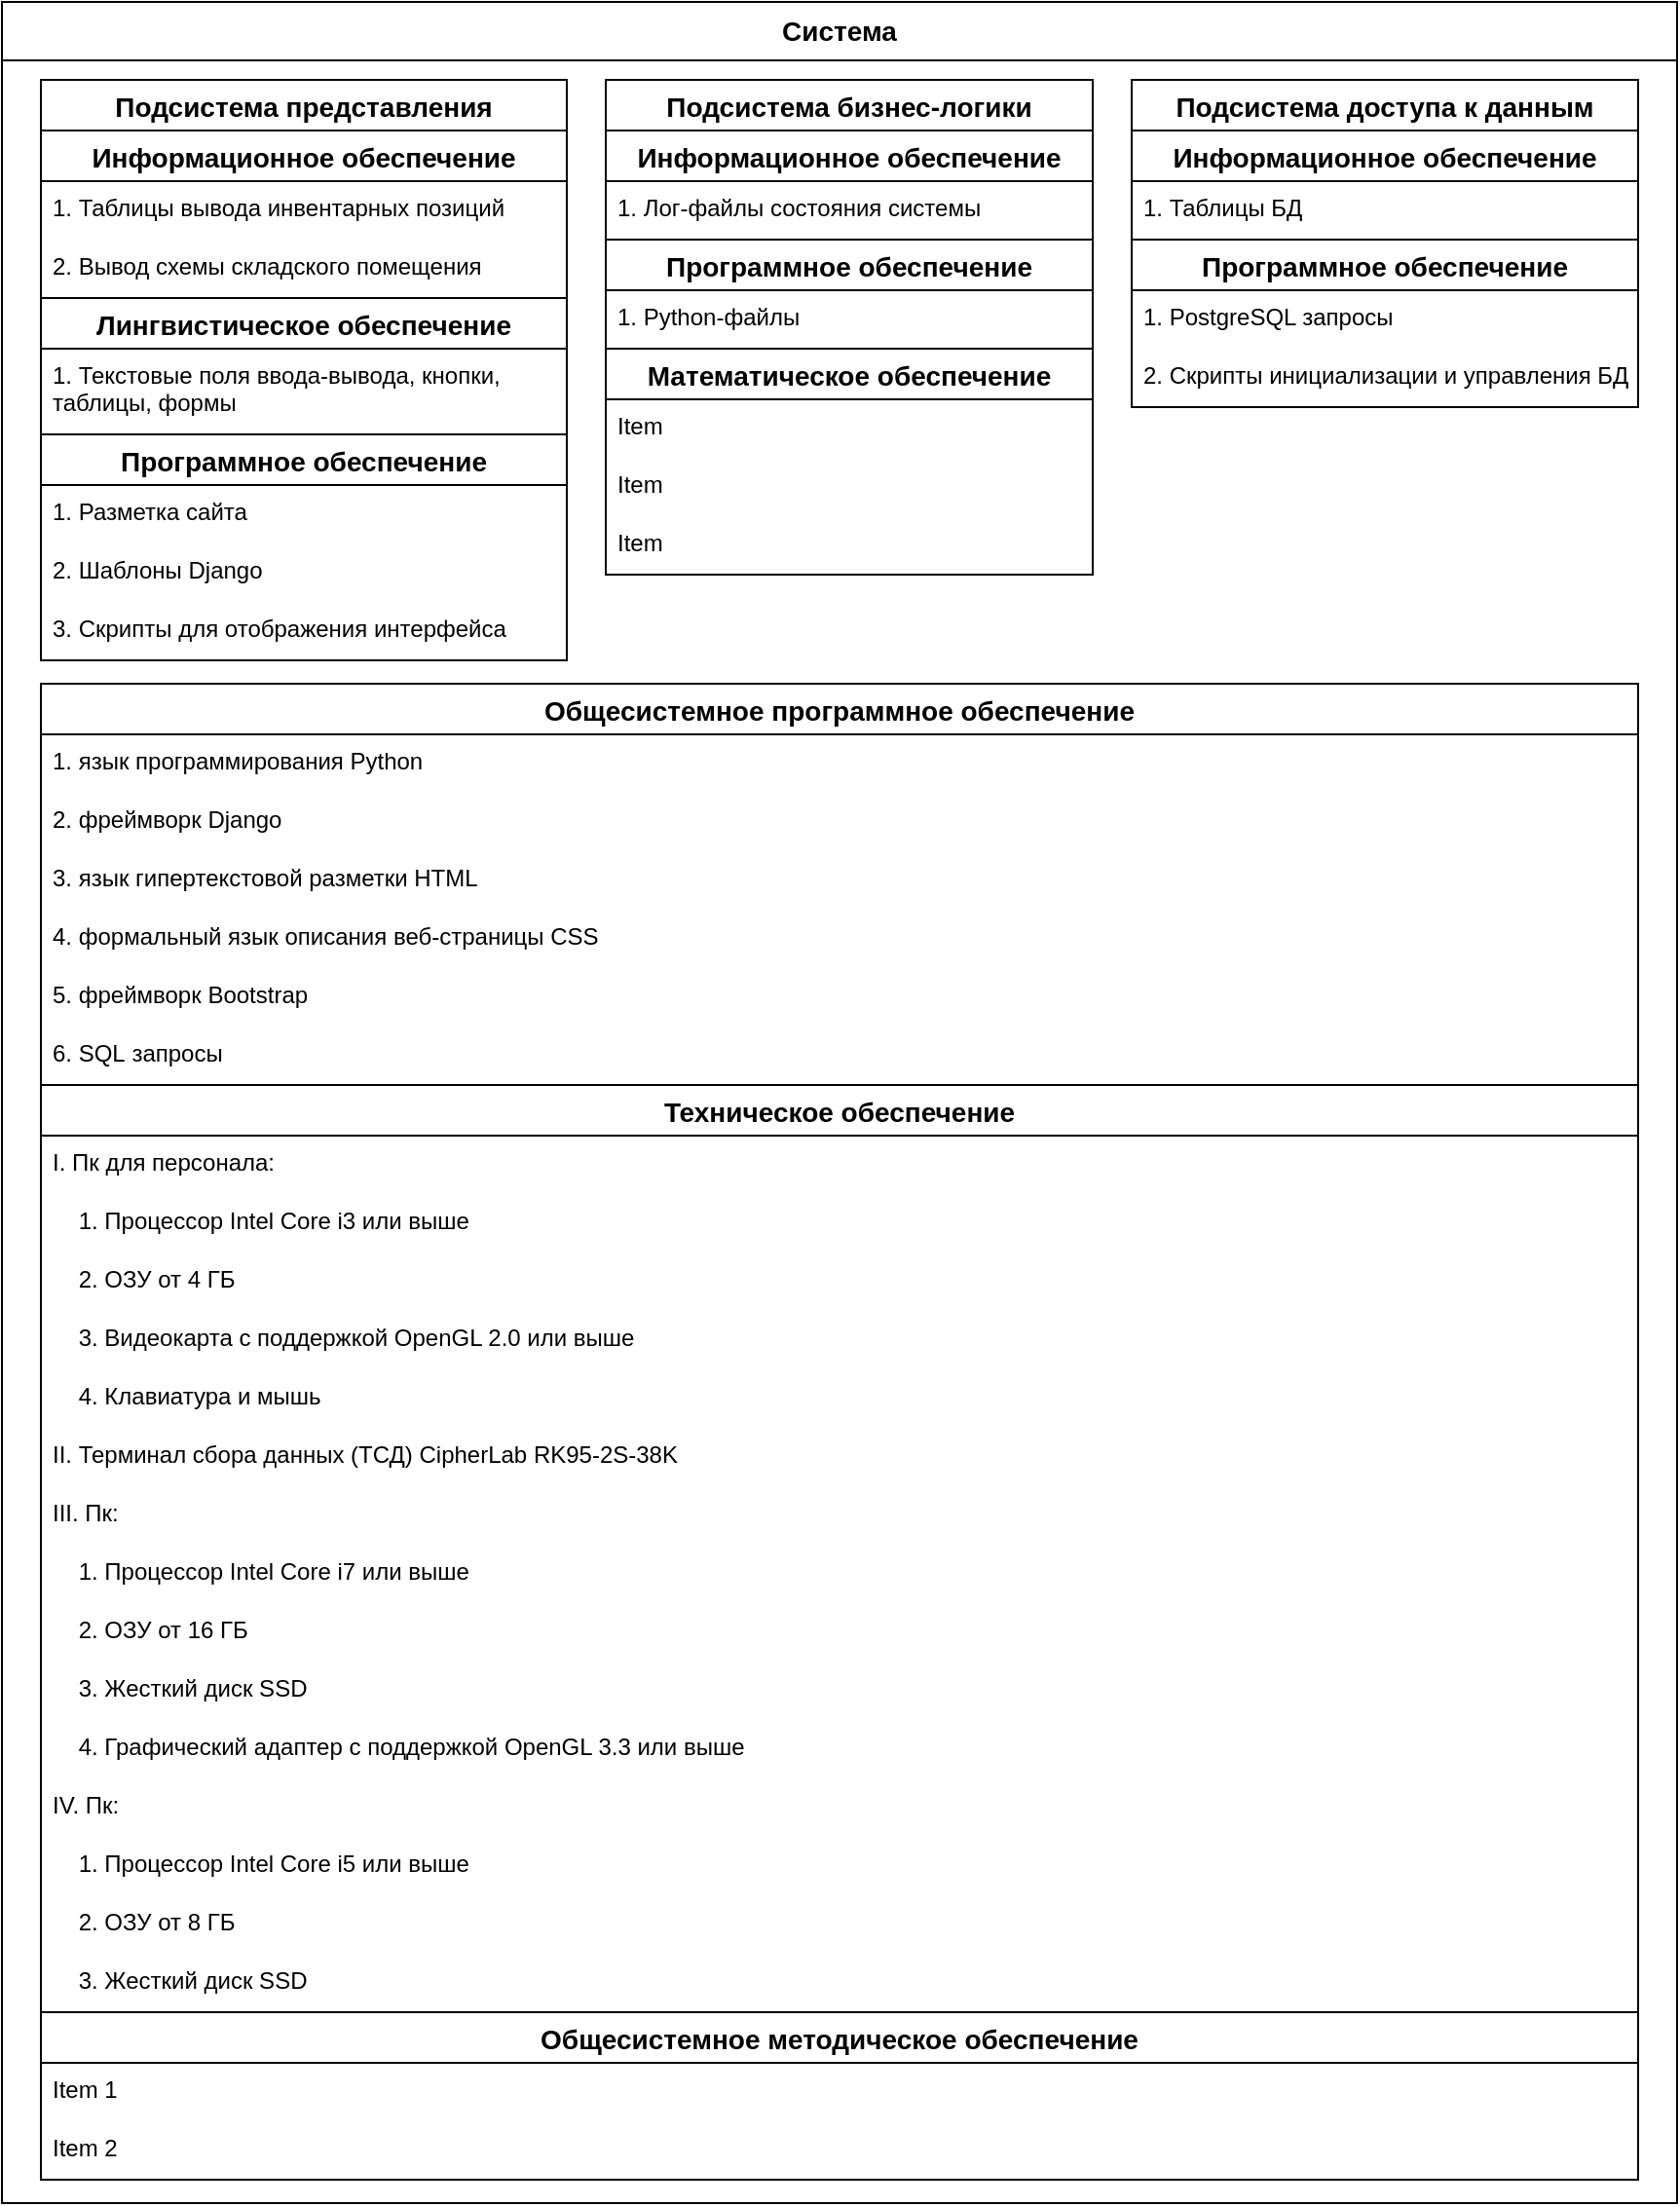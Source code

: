 <mxfile version="20.8.16" type="device"><diagram name="Страница 1" id="jx-lDTzu9cuNTuew1JVK"><mxGraphModel dx="913" dy="547" grid="1" gridSize="10" guides="1" tooltips="1" connect="1" arrows="1" fold="1" page="1" pageScale="1" pageWidth="827" pageHeight="1169" math="0" shadow="0"><root><mxCell id="0"/><mxCell id="1" parent="0"/><mxCell id="Uk7PZVSnL_cskrBY2h-Y-1" value="" style="rounded=0;whiteSpace=wrap;html=1;" vertex="1" parent="1"><mxGeometry width="860" height="1130" as="geometry"/></mxCell><mxCell id="Uk7PZVSnL_cskrBY2h-Y-3" value="Подсистема представления" style="swimlane;fontStyle=1;childLayout=stackLayout;horizontal=1;startSize=26;horizontalStack=0;resizeParent=1;resizeParentMax=0;resizeLast=0;collapsible=1;marginBottom=0;align=center;fontSize=14;" vertex="1" parent="1"><mxGeometry x="20" y="40" width="270" height="298" as="geometry"><mxRectangle x="60" y="90" width="120" height="30" as="alternateBounds"/></mxGeometry></mxCell><mxCell id="Uk7PZVSnL_cskrBY2h-Y-15" value="Информационное обеспечение" style="swimlane;fontStyle=1;childLayout=stackLayout;horizontal=1;startSize=26;horizontalStack=0;resizeParent=1;resizeParentMax=0;resizeLast=0;collapsible=1;marginBottom=0;align=center;fontSize=14;" vertex="1" parent="Uk7PZVSnL_cskrBY2h-Y-3"><mxGeometry y="26" width="270" height="86" as="geometry"/></mxCell><mxCell id="Uk7PZVSnL_cskrBY2h-Y-27" value="1. Таблицы вывода инвентарных позиций" style="text;strokeColor=none;fillColor=none;spacingLeft=4;spacingRight=4;overflow=hidden;rotatable=0;points=[[0,0.5],[1,0.5]];portConstraint=eastwest;fontSize=12;" vertex="1" parent="Uk7PZVSnL_cskrBY2h-Y-15"><mxGeometry y="26" width="270" height="30" as="geometry"/></mxCell><mxCell id="Uk7PZVSnL_cskrBY2h-Y-26" value="2. Вывод схемы складского помещения" style="text;strokeColor=none;fillColor=none;spacingLeft=4;spacingRight=4;overflow=hidden;rotatable=0;points=[[0,0.5],[1,0.5]];portConstraint=eastwest;fontSize=12;" vertex="1" parent="Uk7PZVSnL_cskrBY2h-Y-15"><mxGeometry y="56" width="270" height="30" as="geometry"/></mxCell><mxCell id="Uk7PZVSnL_cskrBY2h-Y-11" value="Лингвистическое обеспечение" style="swimlane;fontStyle=1;childLayout=stackLayout;horizontal=1;startSize=26;horizontalStack=0;resizeParent=1;resizeParentMax=0;resizeLast=0;collapsible=1;marginBottom=0;align=center;fontSize=14;" vertex="1" parent="Uk7PZVSnL_cskrBY2h-Y-3"><mxGeometry y="112" width="270" height="70" as="geometry"/></mxCell><mxCell id="Uk7PZVSnL_cskrBY2h-Y-12" value="1. Текстовые поля ввода-вывода, кнопки,&#10;таблицы, формы" style="text;strokeColor=none;fillColor=none;spacingLeft=4;spacingRight=4;overflow=hidden;rotatable=0;points=[[0,0.5],[1,0.5]];portConstraint=eastwest;fontSize=12;" vertex="1" parent="Uk7PZVSnL_cskrBY2h-Y-11"><mxGeometry y="26" width="270" height="44" as="geometry"/></mxCell><mxCell id="Uk7PZVSnL_cskrBY2h-Y-7" value="Программное обеспечение" style="swimlane;fontStyle=1;childLayout=stackLayout;horizontal=1;startSize=26;horizontalStack=0;resizeParent=1;resizeParentMax=0;resizeLast=0;collapsible=1;marginBottom=0;align=center;fontSize=14;" vertex="1" parent="Uk7PZVSnL_cskrBY2h-Y-3"><mxGeometry y="182" width="270" height="116" as="geometry"><mxRectangle y="26" width="160" height="30" as="alternateBounds"/></mxGeometry></mxCell><mxCell id="Uk7PZVSnL_cskrBY2h-Y-24" value="1. Разметка сайта" style="text;strokeColor=none;fillColor=none;spacingLeft=4;spacingRight=4;overflow=hidden;rotatable=0;points=[[0,0.5],[1,0.5]];portConstraint=eastwest;fontSize=12;" vertex="1" parent="Uk7PZVSnL_cskrBY2h-Y-7"><mxGeometry y="26" width="270" height="30" as="geometry"/></mxCell><mxCell id="Uk7PZVSnL_cskrBY2h-Y-25" value="2. Шаблоны Django" style="text;strokeColor=none;fillColor=none;spacingLeft=4;spacingRight=4;overflow=hidden;rotatable=0;points=[[0,0.5],[1,0.5]];portConstraint=eastwest;fontSize=12;" vertex="1" parent="Uk7PZVSnL_cskrBY2h-Y-7"><mxGeometry y="56" width="270" height="30" as="geometry"/></mxCell><mxCell id="Uk7PZVSnL_cskrBY2h-Y-124" value="3. Скрипты для отображения интерфейса" style="text;strokeColor=none;fillColor=none;spacingLeft=4;spacingRight=4;overflow=hidden;rotatable=0;points=[[0,0.5],[1,0.5]];portConstraint=eastwest;fontSize=12;" vertex="1" parent="Uk7PZVSnL_cskrBY2h-Y-7"><mxGeometry y="86" width="270" height="30" as="geometry"/></mxCell><mxCell id="Uk7PZVSnL_cskrBY2h-Y-28" value="Подсистема бизнес-логики" style="swimlane;fontStyle=1;childLayout=stackLayout;horizontal=1;startSize=26;horizontalStack=0;resizeParent=1;resizeParentMax=0;resizeLast=0;collapsible=1;marginBottom=0;align=center;fontSize=14;" vertex="1" parent="1"><mxGeometry x="310" y="40" width="250" height="254" as="geometry"><mxRectangle x="180" y="90" width="120" height="30" as="alternateBounds"/></mxGeometry></mxCell><mxCell id="Uk7PZVSnL_cskrBY2h-Y-29" value="Информационное обеспечение" style="swimlane;fontStyle=1;childLayout=stackLayout;horizontal=1;startSize=26;horizontalStack=0;resizeParent=1;resizeParentMax=0;resizeLast=0;collapsible=1;marginBottom=0;align=center;fontSize=14;" vertex="1" parent="Uk7PZVSnL_cskrBY2h-Y-28"><mxGeometry y="26" width="250" height="56" as="geometry"/></mxCell><mxCell id="Uk7PZVSnL_cskrBY2h-Y-30" value="1. Лог-файлы состояния системы" style="text;strokeColor=none;fillColor=none;spacingLeft=4;spacingRight=4;overflow=hidden;rotatable=0;points=[[0,0.5],[1,0.5]];portConstraint=eastwest;fontSize=12;" vertex="1" parent="Uk7PZVSnL_cskrBY2h-Y-29"><mxGeometry y="26" width="250" height="30" as="geometry"/></mxCell><mxCell id="Uk7PZVSnL_cskrBY2h-Y-33" value="Программное обеспечение" style="swimlane;fontStyle=1;childLayout=stackLayout;horizontal=1;startSize=26;horizontalStack=0;resizeParent=1;resizeParentMax=0;resizeLast=0;collapsible=1;marginBottom=0;align=center;fontSize=14;" vertex="1" parent="Uk7PZVSnL_cskrBY2h-Y-28"><mxGeometry y="82" width="250" height="56" as="geometry"/></mxCell><mxCell id="Uk7PZVSnL_cskrBY2h-Y-34" value="1. Python-файлы" style="text;strokeColor=none;fillColor=none;spacingLeft=4;spacingRight=4;overflow=hidden;rotatable=0;points=[[0,0.5],[1,0.5]];portConstraint=eastwest;fontSize=12;" vertex="1" parent="Uk7PZVSnL_cskrBY2h-Y-33"><mxGeometry y="26" width="250" height="30" as="geometry"/></mxCell><mxCell id="Uk7PZVSnL_cskrBY2h-Y-37" value="Математическое обеспечение" style="swimlane;fontStyle=1;childLayout=stackLayout;horizontal=1;startSize=26;horizontalStack=0;resizeParent=1;resizeParentMax=0;resizeLast=0;collapsible=1;marginBottom=0;align=center;fontSize=14;" vertex="1" parent="Uk7PZVSnL_cskrBY2h-Y-28"><mxGeometry y="138" width="250" height="116" as="geometry"><mxRectangle y="26" width="160" height="30" as="alternateBounds"/></mxGeometry></mxCell><mxCell id="Uk7PZVSnL_cskrBY2h-Y-38" value="Item" style="text;strokeColor=none;fillColor=none;spacingLeft=4;spacingRight=4;overflow=hidden;rotatable=0;points=[[0,0.5],[1,0.5]];portConstraint=eastwest;fontSize=12;" vertex="1" parent="Uk7PZVSnL_cskrBY2h-Y-37"><mxGeometry y="26" width="250" height="30" as="geometry"/></mxCell><mxCell id="Uk7PZVSnL_cskrBY2h-Y-39" value="Item" style="text;strokeColor=none;fillColor=none;spacingLeft=4;spacingRight=4;overflow=hidden;rotatable=0;points=[[0,0.5],[1,0.5]];portConstraint=eastwest;fontSize=12;" vertex="1" parent="Uk7PZVSnL_cskrBY2h-Y-37"><mxGeometry y="56" width="250" height="30" as="geometry"/></mxCell><mxCell id="Uk7PZVSnL_cskrBY2h-Y-40" value="Item" style="text;strokeColor=none;fillColor=none;spacingLeft=4;spacingRight=4;overflow=hidden;rotatable=0;points=[[0,0.5],[1,0.5]];portConstraint=eastwest;fontSize=12;" vertex="1" parent="Uk7PZVSnL_cskrBY2h-Y-37"><mxGeometry y="86" width="250" height="30" as="geometry"/></mxCell><mxCell id="Uk7PZVSnL_cskrBY2h-Y-41" value="Подсистема доступа к данным" style="swimlane;fontStyle=1;childLayout=stackLayout;horizontal=1;startSize=26;horizontalStack=0;resizeParent=1;resizeParentMax=0;resizeLast=0;collapsible=1;marginBottom=0;align=center;fontSize=14;" vertex="1" parent="1"><mxGeometry x="580" y="40" width="260" height="168" as="geometry"><mxRectangle x="180" y="90" width="120" height="30" as="alternateBounds"/></mxGeometry></mxCell><mxCell id="Uk7PZVSnL_cskrBY2h-Y-42" value="Информационное обеспечение" style="swimlane;fontStyle=1;childLayout=stackLayout;horizontal=1;startSize=26;horizontalStack=0;resizeParent=1;resizeParentMax=0;resizeLast=0;collapsible=1;marginBottom=0;align=center;fontSize=14;" vertex="1" parent="Uk7PZVSnL_cskrBY2h-Y-41"><mxGeometry y="26" width="260" height="56" as="geometry"/></mxCell><mxCell id="Uk7PZVSnL_cskrBY2h-Y-43" value="1. Таблицы БД" style="text;strokeColor=none;fillColor=none;spacingLeft=4;spacingRight=4;overflow=hidden;rotatable=0;points=[[0,0.5],[1,0.5]];portConstraint=eastwest;fontSize=12;" vertex="1" parent="Uk7PZVSnL_cskrBY2h-Y-42"><mxGeometry y="26" width="260" height="30" as="geometry"/></mxCell><mxCell id="Uk7PZVSnL_cskrBY2h-Y-50" value="Программное обеспечение" style="swimlane;fontStyle=1;childLayout=stackLayout;horizontal=1;startSize=26;horizontalStack=0;resizeParent=1;resizeParentMax=0;resizeLast=0;collapsible=1;marginBottom=0;align=center;fontSize=14;" vertex="1" parent="Uk7PZVSnL_cskrBY2h-Y-41"><mxGeometry y="82" width="260" height="86" as="geometry"><mxRectangle y="26" width="160" height="30" as="alternateBounds"/></mxGeometry></mxCell><mxCell id="Uk7PZVSnL_cskrBY2h-Y-51" value="1. PostgreSQL запросы" style="text;strokeColor=none;fillColor=none;spacingLeft=4;spacingRight=4;overflow=hidden;rotatable=0;points=[[0,0.5],[1,0.5]];portConstraint=eastwest;fontSize=12;" vertex="1" parent="Uk7PZVSnL_cskrBY2h-Y-50"><mxGeometry y="26" width="260" height="30" as="geometry"/></mxCell><mxCell id="Uk7PZVSnL_cskrBY2h-Y-125" value="2. Скрипты инициализации и управления БД" style="text;strokeColor=none;fillColor=none;spacingLeft=4;spacingRight=4;overflow=hidden;rotatable=0;points=[[0,0.5],[1,0.5]];portConstraint=eastwest;fontSize=12;" vertex="1" parent="Uk7PZVSnL_cskrBY2h-Y-50"><mxGeometry y="56" width="260" height="30" as="geometry"/></mxCell><mxCell id="Uk7PZVSnL_cskrBY2h-Y-67" value="Общесистемное программное обеспечение" style="swimlane;fontStyle=1;childLayout=stackLayout;horizontal=1;startSize=26;horizontalStack=0;resizeParent=1;resizeParentMax=0;resizeLast=0;collapsible=1;marginBottom=0;align=center;fontSize=14;" vertex="1" parent="1"><mxGeometry x="20" y="350" width="820" height="206" as="geometry"/></mxCell><mxCell id="Uk7PZVSnL_cskrBY2h-Y-68" value="1. язык программирования Python" style="text;strokeColor=none;fillColor=none;spacingLeft=4;spacingRight=4;overflow=hidden;rotatable=0;points=[[0,0.5],[1,0.5]];portConstraint=eastwest;fontSize=12;" vertex="1" parent="Uk7PZVSnL_cskrBY2h-Y-67"><mxGeometry y="26" width="820" height="30" as="geometry"/></mxCell><mxCell id="Uk7PZVSnL_cskrBY2h-Y-84" value="2. фреймворк Django" style="text;strokeColor=none;fillColor=none;spacingLeft=4;spacingRight=4;overflow=hidden;rotatable=0;points=[[0,0.5],[1,0.5]];portConstraint=eastwest;fontSize=12;" vertex="1" parent="Uk7PZVSnL_cskrBY2h-Y-67"><mxGeometry y="56" width="820" height="30" as="geometry"/></mxCell><mxCell id="Uk7PZVSnL_cskrBY2h-Y-85" value="3. язык гипертекстовой разметки HTML" style="text;strokeColor=none;fillColor=none;spacingLeft=4;spacingRight=4;overflow=hidden;rotatable=0;points=[[0,0.5],[1,0.5]];portConstraint=eastwest;fontSize=12;" vertex="1" parent="Uk7PZVSnL_cskrBY2h-Y-67"><mxGeometry y="86" width="820" height="30" as="geometry"/></mxCell><mxCell id="Uk7PZVSnL_cskrBY2h-Y-83" value="4. формальный язык описания веб-страницы CSS" style="text;strokeColor=none;fillColor=none;spacingLeft=4;spacingRight=4;overflow=hidden;rotatable=0;points=[[0,0.5],[1,0.5]];portConstraint=eastwest;fontSize=12;" vertex="1" parent="Uk7PZVSnL_cskrBY2h-Y-67"><mxGeometry y="116" width="820" height="30" as="geometry"/></mxCell><mxCell id="Uk7PZVSnL_cskrBY2h-Y-69" value="5. фреймворк Bootstrap" style="text;strokeColor=none;fillColor=none;spacingLeft=4;spacingRight=4;overflow=hidden;rotatable=0;points=[[0,0.5],[1,0.5]];portConstraint=eastwest;fontSize=12;" vertex="1" parent="Uk7PZVSnL_cskrBY2h-Y-67"><mxGeometry y="146" width="820" height="30" as="geometry"/></mxCell><mxCell id="Uk7PZVSnL_cskrBY2h-Y-70" value="6. SQL запросы" style="text;strokeColor=none;fillColor=none;spacingLeft=4;spacingRight=4;overflow=hidden;rotatable=0;points=[[0,0.5],[1,0.5]];portConstraint=eastwest;fontSize=12;" vertex="1" parent="Uk7PZVSnL_cskrBY2h-Y-67"><mxGeometry y="176" width="820" height="30" as="geometry"/></mxCell><mxCell id="Uk7PZVSnL_cskrBY2h-Y-71" value="Общесистемное методическое обеспечение" style="swimlane;fontStyle=1;childLayout=stackLayout;horizontal=1;startSize=26;horizontalStack=0;resizeParent=1;resizeParentMax=0;resizeLast=0;collapsible=1;marginBottom=0;align=center;fontSize=14;" vertex="1" parent="1"><mxGeometry x="20" y="1032" width="820" height="86" as="geometry"/></mxCell><mxCell id="Uk7PZVSnL_cskrBY2h-Y-72" value="Item 1" style="text;strokeColor=none;fillColor=none;spacingLeft=4;spacingRight=4;overflow=hidden;rotatable=0;points=[[0,0.5],[1,0.5]];portConstraint=eastwest;fontSize=12;" vertex="1" parent="Uk7PZVSnL_cskrBY2h-Y-71"><mxGeometry y="26" width="820" height="30" as="geometry"/></mxCell><mxCell id="Uk7PZVSnL_cskrBY2h-Y-73" value="Item 2" style="text;strokeColor=none;fillColor=none;spacingLeft=4;spacingRight=4;overflow=hidden;rotatable=0;points=[[0,0.5],[1,0.5]];portConstraint=eastwest;fontSize=12;" vertex="1" parent="Uk7PZVSnL_cskrBY2h-Y-71"><mxGeometry y="56" width="820" height="30" as="geometry"/></mxCell><mxCell id="Uk7PZVSnL_cskrBY2h-Y-75" value="Техническое обеспечение" style="swimlane;fontStyle=1;childLayout=stackLayout;horizontal=1;startSize=26;horizontalStack=0;resizeParent=1;resizeParentMax=0;resizeLast=0;collapsible=1;marginBottom=0;align=center;fontSize=14;" vertex="1" parent="1"><mxGeometry x="20" y="556" width="820" height="476" as="geometry"/></mxCell><mxCell id="Uk7PZVSnL_cskrBY2h-Y-118" value="I. Пк для персонала:" style="text;strokeColor=none;fillColor=none;spacingLeft=4;spacingRight=4;overflow=hidden;rotatable=0;points=[[0,0.5],[1,0.5]];portConstraint=eastwest;fontSize=12;" vertex="1" parent="Uk7PZVSnL_cskrBY2h-Y-75"><mxGeometry y="26" width="820" height="30" as="geometry"/></mxCell><mxCell id="Uk7PZVSnL_cskrBY2h-Y-119" value="    1. Процессор Intel Core i3 или выше" style="text;strokeColor=none;fillColor=none;spacingLeft=4;spacingRight=4;overflow=hidden;rotatable=0;points=[[0,0.5],[1,0.5]];portConstraint=eastwest;fontSize=12;" vertex="1" parent="Uk7PZVSnL_cskrBY2h-Y-75"><mxGeometry y="56" width="820" height="30" as="geometry"/></mxCell><mxCell id="Uk7PZVSnL_cskrBY2h-Y-120" value="    2. ОЗУ от 4 ГБ" style="text;strokeColor=none;fillColor=none;spacingLeft=4;spacingRight=4;overflow=hidden;rotatable=0;points=[[0,0.5],[1,0.5]];portConstraint=eastwest;fontSize=12;" vertex="1" parent="Uk7PZVSnL_cskrBY2h-Y-75"><mxGeometry y="86" width="820" height="30" as="geometry"/></mxCell><mxCell id="Uk7PZVSnL_cskrBY2h-Y-121" value="    3. Видеокарта с поддержкой OpenGL 2.0 или выше" style="text;strokeColor=none;fillColor=none;spacingLeft=4;spacingRight=4;overflow=hidden;rotatable=0;points=[[0,0.5],[1,0.5]];portConstraint=eastwest;fontSize=12;" vertex="1" parent="Uk7PZVSnL_cskrBY2h-Y-75"><mxGeometry y="116" width="820" height="30" as="geometry"/></mxCell><mxCell id="Uk7PZVSnL_cskrBY2h-Y-122" value="    4.&#9;Клавиатура и мышь" style="text;strokeColor=none;fillColor=none;spacingLeft=4;spacingRight=4;overflow=hidden;rotatable=0;points=[[0,0.5],[1,0.5]];portConstraint=eastwest;fontSize=12;" vertex="1" parent="Uk7PZVSnL_cskrBY2h-Y-75"><mxGeometry y="146" width="820" height="30" as="geometry"/></mxCell><mxCell id="Uk7PZVSnL_cskrBY2h-Y-102" value="II. Терминал сбора данных (ТСД) CipherLab RK95-2S-38K" style="text;strokeColor=none;fillColor=none;spacingLeft=4;spacingRight=4;overflow=hidden;rotatable=0;points=[[0,0.5],[1,0.5]];portConstraint=eastwest;fontSize=12;" vertex="1" parent="Uk7PZVSnL_cskrBY2h-Y-75"><mxGeometry y="176" width="820" height="30" as="geometry"/></mxCell><mxCell id="Uk7PZVSnL_cskrBY2h-Y-103" value="III. Пк:" style="text;strokeColor=none;fillColor=none;spacingLeft=4;spacingRight=4;overflow=hidden;rotatable=0;points=[[0,0.5],[1,0.5]];portConstraint=eastwest;fontSize=12;" vertex="1" parent="Uk7PZVSnL_cskrBY2h-Y-75"><mxGeometry y="206" width="820" height="30" as="geometry"/></mxCell><mxCell id="Uk7PZVSnL_cskrBY2h-Y-104" value="    1.&#9;Процессор Intel Core i7 или выше" style="text;strokeColor=none;fillColor=none;spacingLeft=4;spacingRight=4;overflow=hidden;rotatable=0;points=[[0,0.5],[1,0.5]];portConstraint=eastwest;fontSize=12;" vertex="1" parent="Uk7PZVSnL_cskrBY2h-Y-75"><mxGeometry y="236" width="820" height="30" as="geometry"/></mxCell><mxCell id="Uk7PZVSnL_cskrBY2h-Y-105" value="    2.&#9;ОЗУ от 16 ГБ" style="text;strokeColor=none;fillColor=none;spacingLeft=4;spacingRight=4;overflow=hidden;rotatable=0;points=[[0,0.5],[1,0.5]];portConstraint=eastwest;fontSize=12;" vertex="1" parent="Uk7PZVSnL_cskrBY2h-Y-75"><mxGeometry y="266" width="820" height="30" as="geometry"/></mxCell><mxCell id="Uk7PZVSnL_cskrBY2h-Y-107" value="    3.&#9;Жесткий диск SSD" style="text;strokeColor=none;fillColor=none;spacingLeft=4;spacingRight=4;overflow=hidden;rotatable=0;points=[[0,0.5],[1,0.5]];portConstraint=eastwest;fontSize=12;" vertex="1" parent="Uk7PZVSnL_cskrBY2h-Y-75"><mxGeometry y="296" width="820" height="30" as="geometry"/></mxCell><mxCell id="Uk7PZVSnL_cskrBY2h-Y-106" value="    4.&#9;Графический адаптер с поддержкой OpenGL 3.3 или выше" style="text;strokeColor=none;fillColor=none;spacingLeft=4;spacingRight=4;overflow=hidden;rotatable=0;points=[[0,0.5],[1,0.5]];portConstraint=eastwest;fontSize=12;" vertex="1" parent="Uk7PZVSnL_cskrBY2h-Y-75"><mxGeometry y="326" width="820" height="30" as="geometry"/></mxCell><mxCell id="Uk7PZVSnL_cskrBY2h-Y-77" value="IV. Пк:" style="text;strokeColor=none;fillColor=none;spacingLeft=4;spacingRight=4;overflow=hidden;rotatable=0;points=[[0,0.5],[1,0.5]];portConstraint=eastwest;fontSize=12;" vertex="1" parent="Uk7PZVSnL_cskrBY2h-Y-75"><mxGeometry y="356" width="820" height="30" as="geometry"/></mxCell><mxCell id="Uk7PZVSnL_cskrBY2h-Y-90" value="    1.&#9;Процессор Intel Core i5 или выше" style="text;strokeColor=none;fillColor=none;spacingLeft=4;spacingRight=4;overflow=hidden;rotatable=0;points=[[0,0.5],[1,0.5]];portConstraint=eastwest;fontSize=12;" vertex="1" parent="Uk7PZVSnL_cskrBY2h-Y-75"><mxGeometry y="386" width="820" height="30" as="geometry"/></mxCell><mxCell id="Uk7PZVSnL_cskrBY2h-Y-91" value="    2.&#9;ОЗУ от 8 ГБ" style="text;strokeColor=none;fillColor=none;spacingLeft=4;spacingRight=4;overflow=hidden;rotatable=0;points=[[0,0.5],[1,0.5]];portConstraint=eastwest;fontSize=12;" vertex="1" parent="Uk7PZVSnL_cskrBY2h-Y-75"><mxGeometry y="416" width="820" height="30" as="geometry"/></mxCell><mxCell id="Uk7PZVSnL_cskrBY2h-Y-96" value="    3.&#9;Жесткий диск SSD" style="text;strokeColor=none;fillColor=none;spacingLeft=4;spacingRight=4;overflow=hidden;rotatable=0;points=[[0,0.5],[1,0.5]];portConstraint=eastwest;fontSize=12;" vertex="1" parent="Uk7PZVSnL_cskrBY2h-Y-75"><mxGeometry y="446" width="820" height="30" as="geometry"/></mxCell><mxCell id="Uk7PZVSnL_cskrBY2h-Y-81" value="" style="rounded=0;whiteSpace=wrap;html=1;" vertex="1" parent="1"><mxGeometry width="860" height="30" as="geometry"/></mxCell><mxCell id="Uk7PZVSnL_cskrBY2h-Y-80" value="&lt;span style=&quot;font-size: 14px;&quot;&gt;Система&lt;/span&gt;" style="text;html=1;strokeColor=none;fillColor=none;align=center;verticalAlign=middle;whiteSpace=wrap;rounded=0;fontStyle=1;fontSize=14;" vertex="1" parent="1"><mxGeometry width="860" height="30" as="geometry"/></mxCell></root></mxGraphModel></diagram></mxfile>